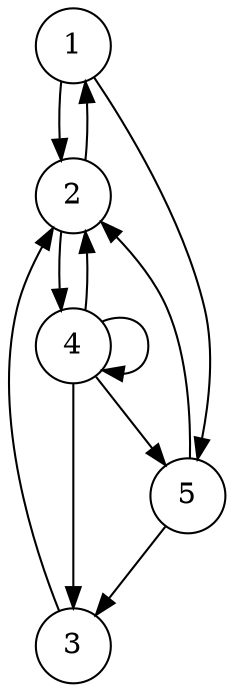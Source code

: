 digraph hgn{node [shape=circle]1 2 3 4 5 1 -> 2 1 -> 5 2 -> 1 2-> 4 3 -> 2 4 -> 2 4 -> 3 4 -> 4 4 -> 5 5 -> 2 5 -> 3}